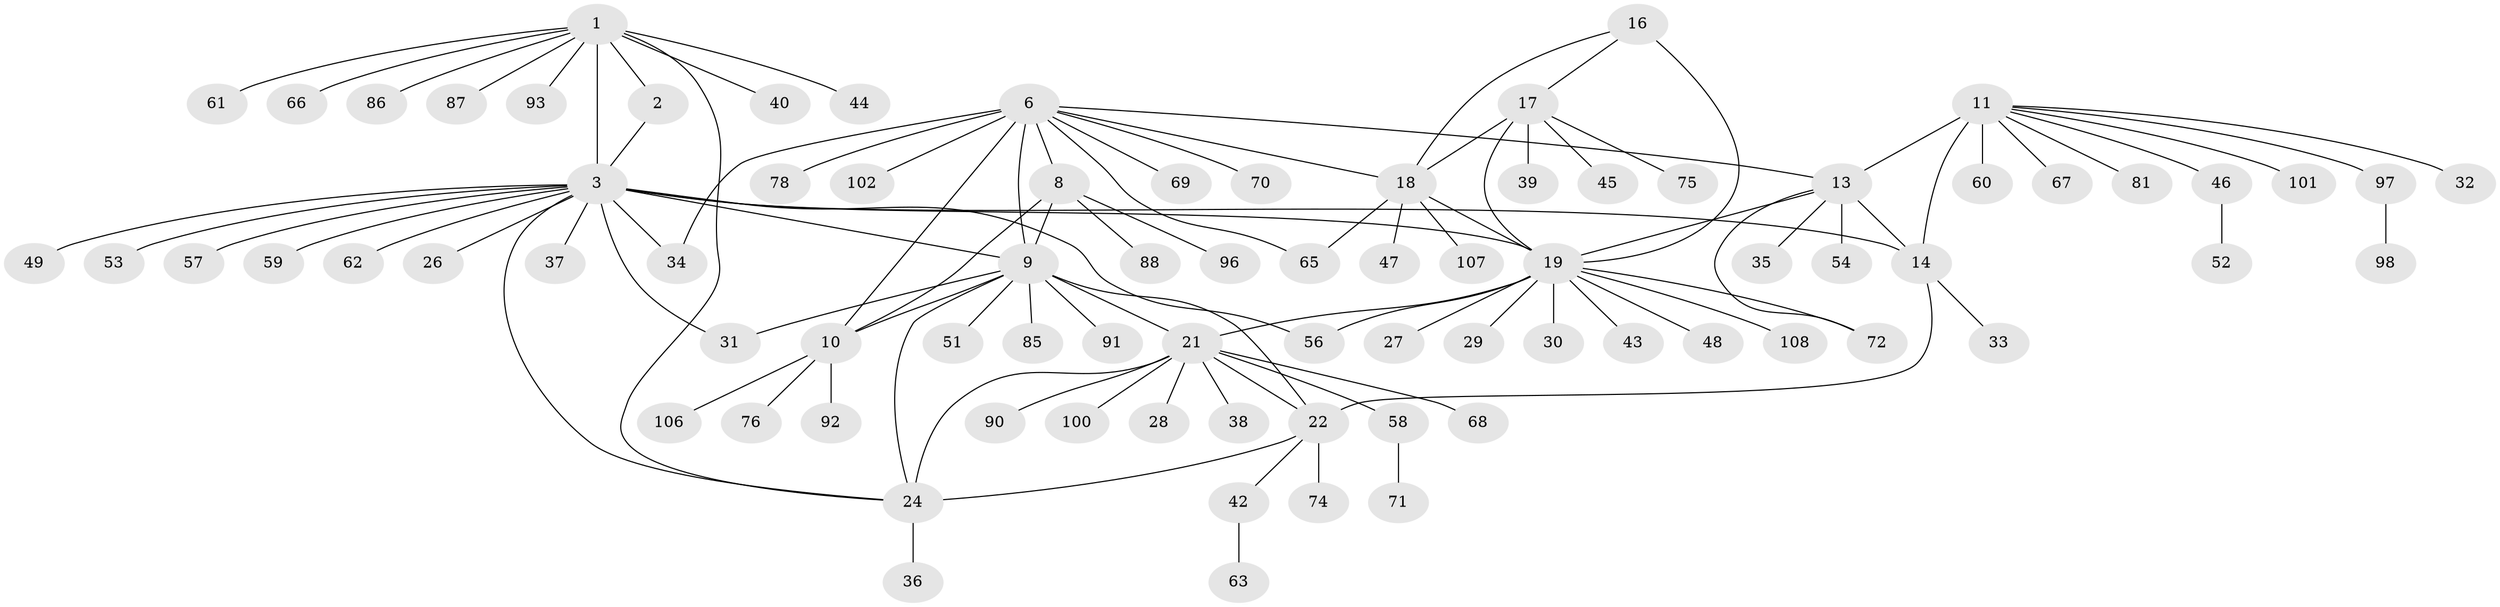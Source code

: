 // Generated by graph-tools (version 1.1) at 2025/52/02/27/25 19:52:17]
// undirected, 82 vertices, 104 edges
graph export_dot {
graph [start="1"]
  node [color=gray90,style=filled];
  1 [super="+4"];
  2 [super="+89"];
  3 [super="+5"];
  6 [super="+7"];
  8 [super="+95"];
  9 [super="+25"];
  10 [super="+80"];
  11 [super="+12"];
  13 [super="+50"];
  14 [super="+15"];
  16 [super="+104"];
  17 [super="+94"];
  18 [super="+84"];
  19 [super="+20"];
  21 [super="+55"];
  22 [super="+23"];
  24 [super="+99"];
  26;
  27 [super="+73"];
  28 [super="+41"];
  29;
  30;
  31;
  32 [super="+83"];
  33;
  34;
  35;
  36;
  37;
  38;
  39;
  40;
  42 [super="+105"];
  43;
  44;
  45;
  46 [super="+64"];
  47;
  48;
  49;
  51;
  52;
  53;
  54;
  56;
  57 [super="+103"];
  58;
  59;
  60 [super="+77"];
  61;
  62;
  63;
  65;
  66;
  67;
  68 [super="+79"];
  69;
  70;
  71;
  72;
  74;
  75;
  76 [super="+82"];
  78;
  81;
  85;
  86;
  87;
  88;
  90;
  91;
  92;
  93;
  96;
  97;
  98;
  100;
  101;
  102;
  106;
  107;
  108;
  1 -- 2 [weight=2];
  1 -- 3 [weight=4];
  1 -- 44;
  1 -- 61;
  1 -- 66;
  1 -- 87;
  1 -- 93;
  1 -- 86;
  1 -- 24;
  1 -- 40;
  2 -- 3 [weight=2];
  3 -- 19;
  3 -- 26;
  3 -- 37;
  3 -- 53;
  3 -- 59;
  3 -- 62;
  3 -- 34;
  3 -- 9;
  3 -- 49;
  3 -- 56;
  3 -- 57;
  3 -- 31;
  3 -- 24;
  3 -- 14;
  6 -- 8 [weight=2];
  6 -- 9 [weight=2];
  6 -- 10 [weight=2];
  6 -- 13;
  6 -- 34;
  6 -- 65;
  6 -- 69;
  6 -- 78;
  6 -- 18;
  6 -- 70;
  6 -- 102;
  8 -- 9;
  8 -- 10;
  8 -- 88;
  8 -- 96;
  9 -- 10;
  9 -- 51;
  9 -- 21;
  9 -- 22 [weight=2];
  9 -- 85;
  9 -- 24;
  9 -- 91;
  9 -- 31;
  10 -- 76;
  10 -- 92;
  10 -- 106;
  11 -- 13 [weight=2];
  11 -- 14 [weight=4];
  11 -- 32;
  11 -- 60;
  11 -- 97;
  11 -- 67;
  11 -- 101;
  11 -- 46;
  11 -- 81;
  13 -- 14 [weight=2];
  13 -- 35;
  13 -- 54;
  13 -- 72;
  13 -- 19;
  14 -- 22;
  14 -- 33;
  16 -- 17;
  16 -- 18;
  16 -- 19 [weight=2];
  17 -- 18;
  17 -- 19 [weight=2];
  17 -- 39;
  17 -- 45;
  17 -- 75;
  18 -- 19 [weight=2];
  18 -- 47;
  18 -- 65;
  18 -- 107;
  19 -- 72;
  19 -- 43;
  19 -- 108;
  19 -- 48;
  19 -- 21;
  19 -- 56;
  19 -- 27;
  19 -- 29;
  19 -- 30;
  21 -- 22 [weight=2];
  21 -- 24;
  21 -- 28;
  21 -- 38;
  21 -- 58;
  21 -- 68;
  21 -- 90;
  21 -- 100;
  22 -- 24 [weight=2];
  22 -- 42;
  22 -- 74;
  24 -- 36;
  42 -- 63;
  46 -- 52;
  58 -- 71;
  97 -- 98;
}
